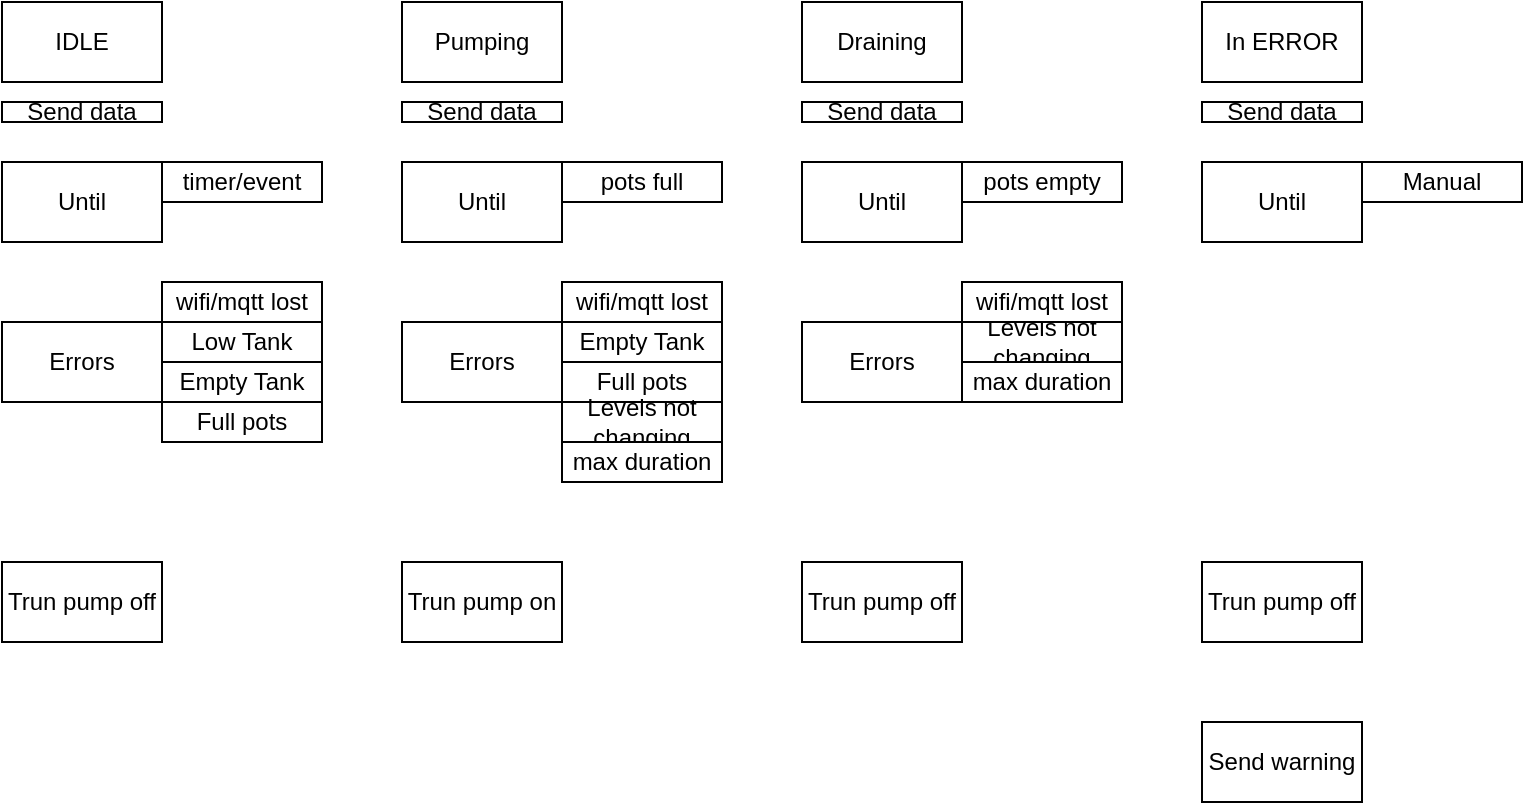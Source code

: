 <mxfile version="14.2.9" type="device"><diagram id="xnQiDTuiVdRNEL4hmx0e" name="Page-1"><mxGraphModel dx="1185" dy="635" grid="1" gridSize="10" guides="1" tooltips="1" connect="1" arrows="1" fold="1" page="1" pageScale="1" pageWidth="850" pageHeight="1100" math="0" shadow="0"><root><mxCell id="0"/><mxCell id="1" parent="0"/><mxCell id="9CWzACEBoESrgM9HOB6o-1" value="Send data" style="rounded=0;whiteSpace=wrap;html=1;" vertex="1" parent="1"><mxGeometry x="80" y="130" width="80" height="10" as="geometry"/></mxCell><mxCell id="9CWzACEBoESrgM9HOB6o-2" value="Trun pump off" style="rounded=0;whiteSpace=wrap;html=1;" vertex="1" parent="1"><mxGeometry x="80" y="360" width="80" height="40" as="geometry"/></mxCell><mxCell id="9CWzACEBoESrgM9HOB6o-3" value="IDLE" style="rounded=0;whiteSpace=wrap;html=1;" vertex="1" parent="1"><mxGeometry x="80" y="80" width="80" height="40" as="geometry"/></mxCell><mxCell id="9CWzACEBoESrgM9HOB6o-4" value="Pumping" style="rounded=0;whiteSpace=wrap;html=1;" vertex="1" parent="1"><mxGeometry x="280" y="80" width="80" height="40" as="geometry"/></mxCell><mxCell id="9CWzACEBoESrgM9HOB6o-5" value="Trun pump on" style="rounded=0;whiteSpace=wrap;html=1;" vertex="1" parent="1"><mxGeometry x="280" y="360" width="80" height="40" as="geometry"/></mxCell><mxCell id="9CWzACEBoESrgM9HOB6o-6" value="Send data" style="rounded=0;whiteSpace=wrap;html=1;" vertex="1" parent="1"><mxGeometry x="280" y="130" width="80" height="10" as="geometry"/></mxCell><mxCell id="9CWzACEBoESrgM9HOB6o-7" value="In ERROR" style="rounded=0;whiteSpace=wrap;html=1;" vertex="1" parent="1"><mxGeometry x="680" y="80" width="80" height="40" as="geometry"/></mxCell><mxCell id="9CWzACEBoESrgM9HOB6o-8" value="Send data" style="rounded=0;whiteSpace=wrap;html=1;" vertex="1" parent="1"><mxGeometry x="680" y="130" width="80" height="10" as="geometry"/></mxCell><mxCell id="9CWzACEBoESrgM9HOB6o-9" value="Draining" style="rounded=0;whiteSpace=wrap;html=1;" vertex="1" parent="1"><mxGeometry x="480" y="80" width="80" height="40" as="geometry"/></mxCell><mxCell id="9CWzACEBoESrgM9HOB6o-10" value="Send data" style="rounded=0;whiteSpace=wrap;html=1;" vertex="1" parent="1"><mxGeometry x="480" y="130" width="80" height="10" as="geometry"/></mxCell><mxCell id="9CWzACEBoESrgM9HOB6o-11" value="Errors" style="rounded=0;whiteSpace=wrap;html=1;" vertex="1" parent="1"><mxGeometry x="80" y="240" width="80" height="40" as="geometry"/></mxCell><mxCell id="9CWzACEBoESrgM9HOB6o-12" value="Low Tank" style="rounded=0;whiteSpace=wrap;html=1;" vertex="1" parent="1"><mxGeometry x="160" y="240" width="80" height="20" as="geometry"/></mxCell><mxCell id="9CWzACEBoESrgM9HOB6o-13" value="Empty Tank" style="rounded=0;whiteSpace=wrap;html=1;" vertex="1" parent="1"><mxGeometry x="160" y="260" width="80" height="20" as="geometry"/></mxCell><mxCell id="9CWzACEBoESrgM9HOB6o-14" value="Trun pump off" style="rounded=0;whiteSpace=wrap;html=1;" vertex="1" parent="1"><mxGeometry x="480" y="360" width="80" height="40" as="geometry"/></mxCell><mxCell id="9CWzACEBoESrgM9HOB6o-15" value="Trun pump off" style="rounded=0;whiteSpace=wrap;html=1;" vertex="1" parent="1"><mxGeometry x="680" y="360" width="80" height="40" as="geometry"/></mxCell><mxCell id="9CWzACEBoESrgM9HOB6o-16" value="Errors" style="rounded=0;whiteSpace=wrap;html=1;" vertex="1" parent="1"><mxGeometry x="280" y="240" width="80" height="40" as="geometry"/></mxCell><mxCell id="9CWzACEBoESrgM9HOB6o-17" value="Empty Tank" style="rounded=0;whiteSpace=wrap;html=1;" vertex="1" parent="1"><mxGeometry x="360" y="240" width="80" height="20" as="geometry"/></mxCell><mxCell id="9CWzACEBoESrgM9HOB6o-18" value="Full pots" style="rounded=0;whiteSpace=wrap;html=1;" vertex="1" parent="1"><mxGeometry x="160" y="280" width="80" height="20" as="geometry"/></mxCell><mxCell id="9CWzACEBoESrgM9HOB6o-19" value="Full pots" style="rounded=0;whiteSpace=wrap;html=1;" vertex="1" parent="1"><mxGeometry x="360" y="260" width="80" height="20" as="geometry"/></mxCell><mxCell id="9CWzACEBoESrgM9HOB6o-20" value="Levels not changing" style="rounded=0;whiteSpace=wrap;html=1;" vertex="1" parent="1"><mxGeometry x="360" y="280" width="80" height="20" as="geometry"/></mxCell><mxCell id="9CWzACEBoESrgM9HOB6o-21" value="Errors" style="rounded=0;whiteSpace=wrap;html=1;" vertex="1" parent="1"><mxGeometry x="480" y="240" width="80" height="40" as="geometry"/></mxCell><mxCell id="9CWzACEBoESrgM9HOB6o-24" value="Levels not changing" style="rounded=0;whiteSpace=wrap;html=1;" vertex="1" parent="1"><mxGeometry x="560" y="240" width="80" height="20" as="geometry"/></mxCell><mxCell id="9CWzACEBoESrgM9HOB6o-25" value="Until" style="rounded=0;whiteSpace=wrap;html=1;" vertex="1" parent="1"><mxGeometry x="80" y="160" width="80" height="40" as="geometry"/></mxCell><mxCell id="9CWzACEBoESrgM9HOB6o-26" value="Until" style="rounded=0;whiteSpace=wrap;html=1;" vertex="1" parent="1"><mxGeometry x="280" y="160" width="80" height="40" as="geometry"/></mxCell><mxCell id="9CWzACEBoESrgM9HOB6o-29" value="Until" style="rounded=0;whiteSpace=wrap;html=1;" vertex="1" parent="1"><mxGeometry x="480" y="160" width="80" height="40" as="geometry"/></mxCell><mxCell id="9CWzACEBoESrgM9HOB6o-30" value="Until" style="rounded=0;whiteSpace=wrap;html=1;" vertex="1" parent="1"><mxGeometry x="680" y="160" width="80" height="40" as="geometry"/></mxCell><mxCell id="9CWzACEBoESrgM9HOB6o-31" value="Manual" style="rounded=0;whiteSpace=wrap;html=1;" vertex="1" parent="1"><mxGeometry x="760" y="160" width="80" height="20" as="geometry"/></mxCell><mxCell id="9CWzACEBoESrgM9HOB6o-32" value="timer/event" style="rounded=0;whiteSpace=wrap;html=1;" vertex="1" parent="1"><mxGeometry x="160" y="160" width="80" height="20" as="geometry"/></mxCell><mxCell id="9CWzACEBoESrgM9HOB6o-33" value="pots full" style="rounded=0;whiteSpace=wrap;html=1;" vertex="1" parent="1"><mxGeometry x="360" y="160" width="80" height="20" as="geometry"/></mxCell><mxCell id="9CWzACEBoESrgM9HOB6o-34" value="pots empty" style="rounded=0;whiteSpace=wrap;html=1;" vertex="1" parent="1"><mxGeometry x="560" y="160" width="80" height="20" as="geometry"/></mxCell><mxCell id="9CWzACEBoESrgM9HOB6o-35" value="max duration" style="rounded=0;whiteSpace=wrap;html=1;" vertex="1" parent="1"><mxGeometry x="360" y="300" width="80" height="20" as="geometry"/></mxCell><mxCell id="9CWzACEBoESrgM9HOB6o-36" value="max duration" style="rounded=0;whiteSpace=wrap;html=1;" vertex="1" parent="1"><mxGeometry x="560" y="260" width="80" height="20" as="geometry"/></mxCell><mxCell id="9CWzACEBoESrgM9HOB6o-37" value="wifi/mqtt lost" style="rounded=0;whiteSpace=wrap;html=1;" vertex="1" parent="1"><mxGeometry x="160" y="220" width="80" height="20" as="geometry"/></mxCell><mxCell id="9CWzACEBoESrgM9HOB6o-38" value="wifi/mqtt lost" style="rounded=0;whiteSpace=wrap;html=1;" vertex="1" parent="1"><mxGeometry x="360" y="220" width="80" height="20" as="geometry"/></mxCell><mxCell id="9CWzACEBoESrgM9HOB6o-39" value="wifi/mqtt lost" style="rounded=0;whiteSpace=wrap;html=1;" vertex="1" parent="1"><mxGeometry x="560" y="220" width="80" height="20" as="geometry"/></mxCell><mxCell id="9CWzACEBoESrgM9HOB6o-40" value="Send warning" style="rounded=0;whiteSpace=wrap;html=1;" vertex="1" parent="1"><mxGeometry x="680" y="440" width="80" height="40" as="geometry"/></mxCell></root></mxGraphModel></diagram></mxfile>